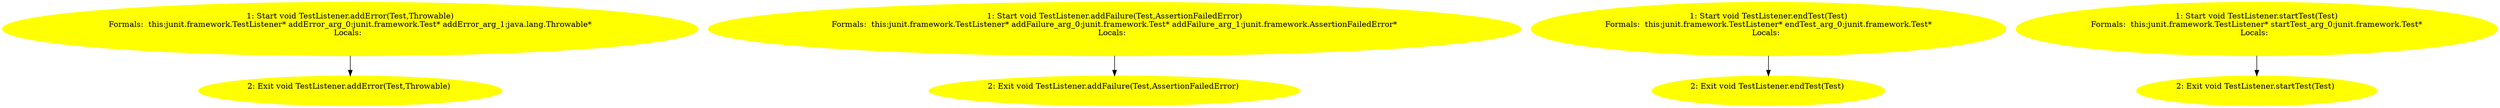 /* @generated */
digraph cfg {
"junit.framework.TestListener.addError(junit.framework.Test,java.lang.Throwable):void.8c28cea765e7273a8ea76a9ea21b7986_1" [label="1: Start void TestListener.addError(Test,Throwable)\nFormals:  this:junit.framework.TestListener* addError_arg_0:junit.framework.Test* addError_arg_1:java.lang.Throwable*\nLocals:  \n  " color=yellow style=filled]
	

	 "junit.framework.TestListener.addError(junit.framework.Test,java.lang.Throwable):void.8c28cea765e7273a8ea76a9ea21b7986_1" -> "junit.framework.TestListener.addError(junit.framework.Test,java.lang.Throwable):void.8c28cea765e7273a8ea76a9ea21b7986_2" ;
"junit.framework.TestListener.addError(junit.framework.Test,java.lang.Throwable):void.8c28cea765e7273a8ea76a9ea21b7986_2" [label="2: Exit void TestListener.addError(Test,Throwable) \n  " color=yellow style=filled]
	

"junit.framework.TestListener.addFailure(junit.framework.Test,junit.framework.AssertionFailedError):v.bf5c1c2fec117f60ff5eb2615b07e87e_1" [label="1: Start void TestListener.addFailure(Test,AssertionFailedError)\nFormals:  this:junit.framework.TestListener* addFailure_arg_0:junit.framework.Test* addFailure_arg_1:junit.framework.AssertionFailedError*\nLocals:  \n  " color=yellow style=filled]
	

	 "junit.framework.TestListener.addFailure(junit.framework.Test,junit.framework.AssertionFailedError):v.bf5c1c2fec117f60ff5eb2615b07e87e_1" -> "junit.framework.TestListener.addFailure(junit.framework.Test,junit.framework.AssertionFailedError):v.bf5c1c2fec117f60ff5eb2615b07e87e_2" ;
"junit.framework.TestListener.addFailure(junit.framework.Test,junit.framework.AssertionFailedError):v.bf5c1c2fec117f60ff5eb2615b07e87e_2" [label="2: Exit void TestListener.addFailure(Test,AssertionFailedError) \n  " color=yellow style=filled]
	

"junit.framework.TestListener.endTest(junit.framework.Test):void.cab2c89e44f8fcf2b33556bcc6de73e1_1" [label="1: Start void TestListener.endTest(Test)\nFormals:  this:junit.framework.TestListener* endTest_arg_0:junit.framework.Test*\nLocals:  \n  " color=yellow style=filled]
	

	 "junit.framework.TestListener.endTest(junit.framework.Test):void.cab2c89e44f8fcf2b33556bcc6de73e1_1" -> "junit.framework.TestListener.endTest(junit.framework.Test):void.cab2c89e44f8fcf2b33556bcc6de73e1_2" ;
"junit.framework.TestListener.endTest(junit.framework.Test):void.cab2c89e44f8fcf2b33556bcc6de73e1_2" [label="2: Exit void TestListener.endTest(Test) \n  " color=yellow style=filled]
	

"junit.framework.TestListener.startTest(junit.framework.Test):void.83bad0cd20a4664cd7417212a28949a3_1" [label="1: Start void TestListener.startTest(Test)\nFormals:  this:junit.framework.TestListener* startTest_arg_0:junit.framework.Test*\nLocals:  \n  " color=yellow style=filled]
	

	 "junit.framework.TestListener.startTest(junit.framework.Test):void.83bad0cd20a4664cd7417212a28949a3_1" -> "junit.framework.TestListener.startTest(junit.framework.Test):void.83bad0cd20a4664cd7417212a28949a3_2" ;
"junit.framework.TestListener.startTest(junit.framework.Test):void.83bad0cd20a4664cd7417212a28949a3_2" [label="2: Exit void TestListener.startTest(Test) \n  " color=yellow style=filled]
	

}

